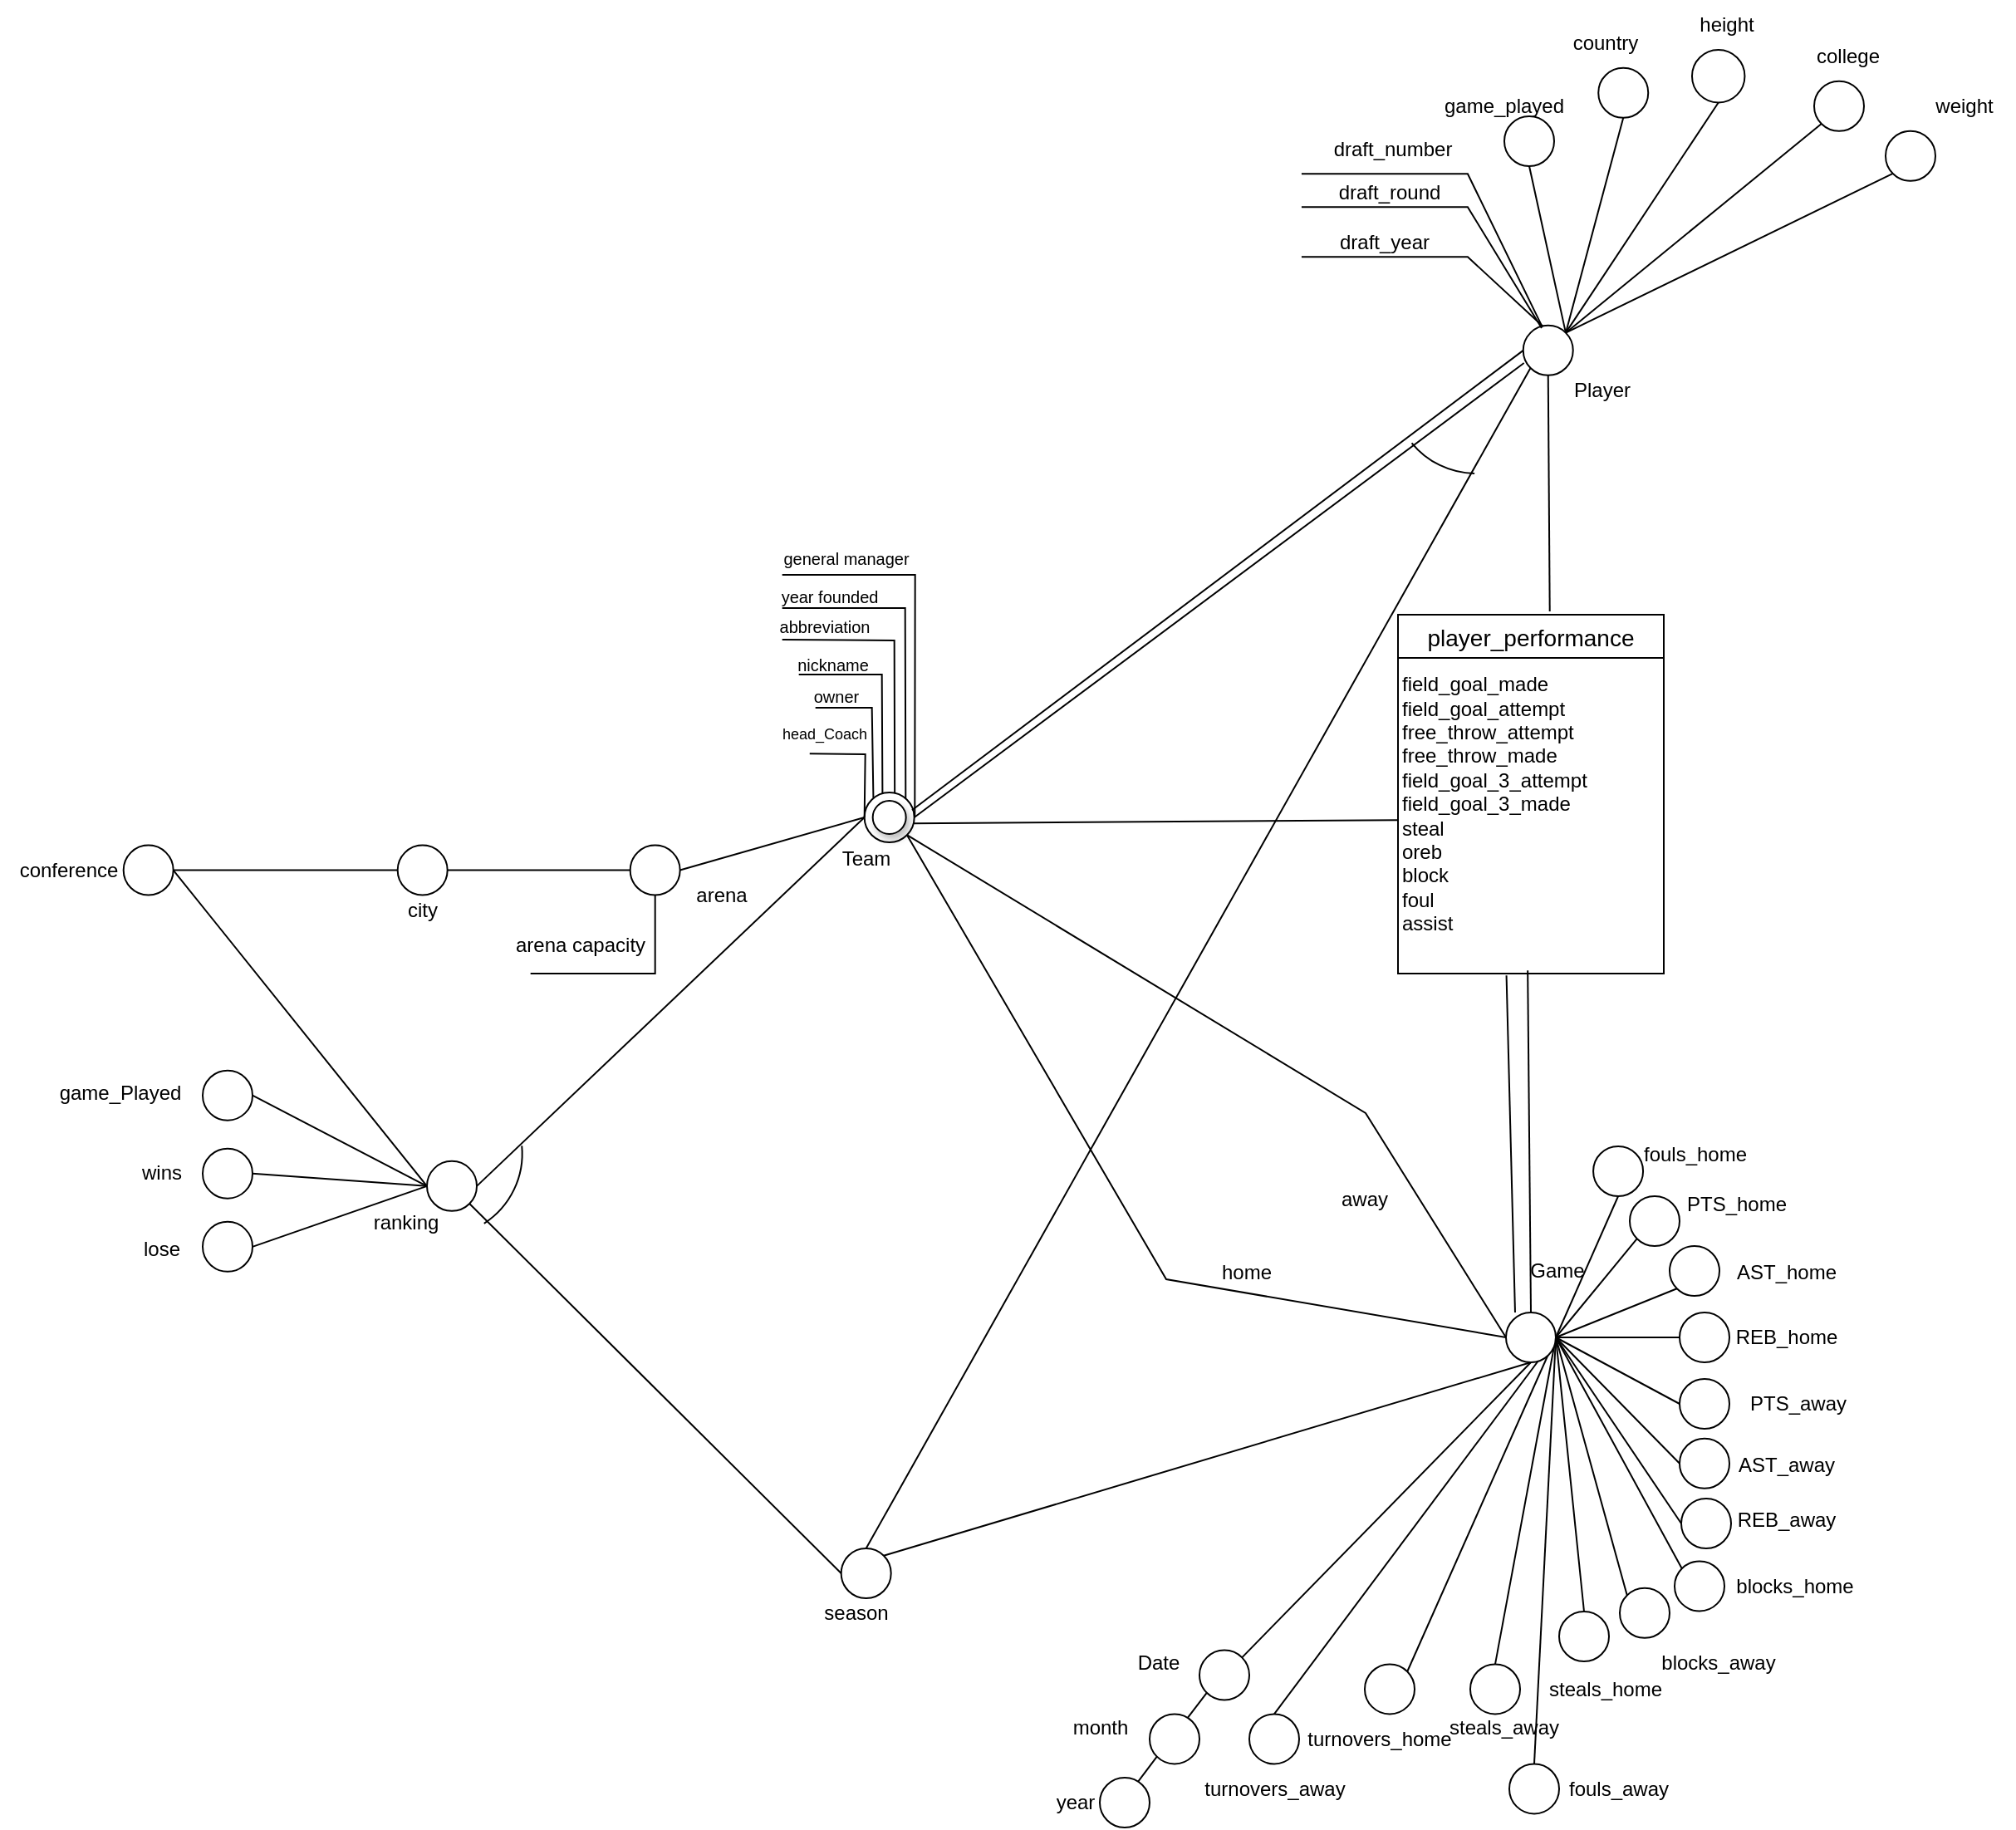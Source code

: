 <mxfile version="27.0.6">
  <diagram name="Page-1" id="6ewaw7CkzJ2Zt85Z40ha">
    <mxGraphModel dx="2404" dy="1859" grid="1" gridSize="10" guides="1" tooltips="1" connect="1" arrows="1" fold="1" page="1" pageScale="1" pageWidth="850" pageHeight="1100" math="0" shadow="0">
      <root>
        <mxCell id="0" />
        <mxCell id="1" parent="0" />
        <mxCell id="3wxxb9gB33Pt_YUC6eJm-3" value="Game" style="text;html=1;align=center;verticalAlign=middle;resizable=0;points=[];autosize=1;strokeColor=none;fillColor=none;" vertex="1" parent="1">
          <mxGeometry x="654.5" y="-10.0" width="60" height="30" as="geometry" />
        </mxCell>
        <mxCell id="3wxxb9gB33Pt_YUC6eJm-4" value="" style="endArrow=none;html=1;rounded=0;exitX=1;exitY=0.5;exitDx=0;exitDy=0;entryX=0;entryY=1;entryDx=0;entryDy=0;" edge="1" parent="1" source="3wxxb9gB33Pt_YUC6eJm-40" target="3wxxb9gB33Pt_YUC6eJm-5">
          <mxGeometry width="50" height="50" relative="1" as="geometry">
            <mxPoint x="686" y="87.5" as="sourcePoint" />
            <mxPoint x="813" y="142.5" as="targetPoint" />
          </mxGeometry>
        </mxCell>
        <mxCell id="3wxxb9gB33Pt_YUC6eJm-5" value="" style="ellipse;whiteSpace=wrap;html=1;aspect=fixed;" vertex="1" parent="1">
          <mxGeometry x="729" y="-40" width="30" height="30" as="geometry" />
        </mxCell>
        <mxCell id="3wxxb9gB33Pt_YUC6eJm-6" value="" style="ellipse;whiteSpace=wrap;html=1;aspect=fixed;" vertex="1" parent="1">
          <mxGeometry x="753" y="-10" width="30" height="30" as="geometry" />
        </mxCell>
        <mxCell id="3wxxb9gB33Pt_YUC6eJm-7" value="" style="endArrow=none;html=1;rounded=0;exitX=1;exitY=0.5;exitDx=0;exitDy=0;entryX=0;entryY=1;entryDx=0;entryDy=0;" edge="1" parent="1" source="3wxxb9gB33Pt_YUC6eJm-40" target="3wxxb9gB33Pt_YUC6eJm-6">
          <mxGeometry width="50" height="50" relative="1" as="geometry">
            <mxPoint x="695" y="55" as="sourcePoint" />
            <mxPoint x="743" y="-4" as="targetPoint" />
          </mxGeometry>
        </mxCell>
        <mxCell id="3wxxb9gB33Pt_YUC6eJm-8" value="" style="ellipse;whiteSpace=wrap;html=1;aspect=fixed;" vertex="1" parent="1">
          <mxGeometry x="759" y="30" width="30" height="30" as="geometry" />
        </mxCell>
        <mxCell id="3wxxb9gB33Pt_YUC6eJm-9" value="" style="endArrow=none;html=1;rounded=0;exitX=1;exitY=0.5;exitDx=0;exitDy=0;entryX=0;entryY=0.5;entryDx=0;entryDy=0;" edge="1" parent="1" source="3wxxb9gB33Pt_YUC6eJm-40" target="3wxxb9gB33Pt_YUC6eJm-8">
          <mxGeometry width="50" height="50" relative="1" as="geometry">
            <mxPoint x="695" y="55" as="sourcePoint" />
            <mxPoint x="767" y="26" as="targetPoint" />
          </mxGeometry>
        </mxCell>
        <mxCell id="3wxxb9gB33Pt_YUC6eJm-10" value="" style="ellipse;whiteSpace=wrap;html=1;aspect=fixed;" vertex="1" parent="1">
          <mxGeometry x="759" y="70" width="30" height="30" as="geometry" />
        </mxCell>
        <mxCell id="3wxxb9gB33Pt_YUC6eJm-11" value="" style="endArrow=none;html=1;rounded=0;exitX=1;exitY=0.5;exitDx=0;exitDy=0;entryX=0;entryY=0.5;entryDx=0;entryDy=0;" edge="1" parent="1" source="3wxxb9gB33Pt_YUC6eJm-40" target="3wxxb9gB33Pt_YUC6eJm-10">
          <mxGeometry width="50" height="50" relative="1" as="geometry">
            <mxPoint x="695" y="55" as="sourcePoint" />
            <mxPoint x="769" y="55" as="targetPoint" />
          </mxGeometry>
        </mxCell>
        <mxCell id="3wxxb9gB33Pt_YUC6eJm-12" value="" style="ellipse;whiteSpace=wrap;html=1;aspect=fixed;" vertex="1" parent="1">
          <mxGeometry x="759" y="105.86" width="30" height="30" as="geometry" />
        </mxCell>
        <mxCell id="3wxxb9gB33Pt_YUC6eJm-13" value="" style="endArrow=none;html=1;rounded=0;exitX=1;exitY=0.5;exitDx=0;exitDy=0;entryX=0;entryY=0.5;entryDx=0;entryDy=0;" edge="1" parent="1" source="3wxxb9gB33Pt_YUC6eJm-40" target="3wxxb9gB33Pt_YUC6eJm-12">
          <mxGeometry width="50" height="50" relative="1" as="geometry">
            <mxPoint x="695" y="55" as="sourcePoint" />
            <mxPoint x="769" y="95" as="targetPoint" />
          </mxGeometry>
        </mxCell>
        <mxCell id="3wxxb9gB33Pt_YUC6eJm-14" value="" style="endArrow=none;html=1;rounded=0;exitX=1;exitY=0.5;exitDx=0;exitDy=0;entryX=0.5;entryY=1;entryDx=0;entryDy=0;" edge="1" parent="1" source="3wxxb9gB33Pt_YUC6eJm-40" target="3wxxb9gB33Pt_YUC6eJm-42">
          <mxGeometry width="50" height="50" relative="1" as="geometry">
            <mxPoint x="682.5" y="39" as="sourcePoint" />
            <mxPoint x="703" y="-40" as="targetPoint" />
          </mxGeometry>
        </mxCell>
        <mxCell id="3wxxb9gB33Pt_YUC6eJm-15" value="" style="ellipse;whiteSpace=wrap;html=1;aspect=fixed;" vertex="1" parent="1">
          <mxGeometry x="760" y="142" width="30" height="30" as="geometry" />
        </mxCell>
        <mxCell id="3wxxb9gB33Pt_YUC6eJm-16" value="" style="endArrow=none;html=1;rounded=0;exitX=1;exitY=0.5;exitDx=0;exitDy=0;entryX=0;entryY=0.5;entryDx=0;entryDy=0;" edge="1" parent="1" source="3wxxb9gB33Pt_YUC6eJm-40" target="3wxxb9gB33Pt_YUC6eJm-15">
          <mxGeometry width="50" height="50" relative="1" as="geometry">
            <mxPoint x="695" y="55" as="sourcePoint" />
            <mxPoint x="769" y="131" as="targetPoint" />
          </mxGeometry>
        </mxCell>
        <mxCell id="3wxxb9gB33Pt_YUC6eJm-17" value="" style="ellipse;whiteSpace=wrap;html=1;aspect=fixed;" vertex="1" parent="1">
          <mxGeometry x="756" y="179.72" width="30" height="30" as="geometry" />
        </mxCell>
        <mxCell id="3wxxb9gB33Pt_YUC6eJm-18" value="" style="endArrow=none;html=1;rounded=0;exitX=1;exitY=0.5;exitDx=0;exitDy=0;entryX=0;entryY=0;entryDx=0;entryDy=0;" edge="1" parent="1" source="3wxxb9gB33Pt_YUC6eJm-40" target="3wxxb9gB33Pt_YUC6eJm-17">
          <mxGeometry width="50" height="50" relative="1" as="geometry">
            <mxPoint x="695" y="55" as="sourcePoint" />
            <mxPoint x="769" y="165" as="targetPoint" />
          </mxGeometry>
        </mxCell>
        <mxCell id="3wxxb9gB33Pt_YUC6eJm-19" value="" style="ellipse;whiteSpace=wrap;html=1;aspect=fixed;" vertex="1" parent="1">
          <mxGeometry x="723" y="195.86" width="30" height="30" as="geometry" />
        </mxCell>
        <mxCell id="3wxxb9gB33Pt_YUC6eJm-20" value="" style="endArrow=none;html=1;rounded=0;exitX=1;exitY=0.5;exitDx=0;exitDy=0;entryX=0;entryY=0;entryDx=0;entryDy=0;" edge="1" parent="1" source="3wxxb9gB33Pt_YUC6eJm-40" target="3wxxb9gB33Pt_YUC6eJm-19">
          <mxGeometry width="50" height="50" relative="1" as="geometry">
            <mxPoint x="695" y="55" as="sourcePoint" />
            <mxPoint x="769" y="207" as="targetPoint" />
          </mxGeometry>
        </mxCell>
        <mxCell id="3wxxb9gB33Pt_YUC6eJm-21" value="" style="ellipse;whiteSpace=wrap;html=1;aspect=fixed;" vertex="1" parent="1">
          <mxGeometry x="686.5" y="210" width="30" height="30" as="geometry" />
        </mxCell>
        <mxCell id="3wxxb9gB33Pt_YUC6eJm-22" value="" style="endArrow=none;html=1;rounded=0;exitX=1;exitY=0.5;exitDx=0;exitDy=0;entryX=0.5;entryY=0;entryDx=0;entryDy=0;" edge="1" parent="1" source="3wxxb9gB33Pt_YUC6eJm-40" target="3wxxb9gB33Pt_YUC6eJm-21">
          <mxGeometry width="50" height="50" relative="1" as="geometry">
            <mxPoint x="694" y="55" as="sourcePoint" />
            <mxPoint x="737" y="210" as="targetPoint" />
          </mxGeometry>
        </mxCell>
        <mxCell id="3wxxb9gB33Pt_YUC6eJm-23" value="" style="endArrow=none;html=1;rounded=0;exitX=1;exitY=0.5;exitDx=0;exitDy=0;entryX=0.5;entryY=0;entryDx=0;entryDy=0;" edge="1" parent="1" source="3wxxb9gB33Pt_YUC6eJm-40" target="3wxxb9gB33Pt_YUC6eJm-24">
          <mxGeometry width="50" height="50" relative="1" as="geometry">
            <mxPoint x="639.5" y="128.36" as="sourcePoint" />
            <mxPoint x="663" y="210" as="targetPoint" />
          </mxGeometry>
        </mxCell>
        <mxCell id="3wxxb9gB33Pt_YUC6eJm-24" value="" style="ellipse;whiteSpace=wrap;html=1;aspect=fixed;" vertex="1" parent="1">
          <mxGeometry x="633" y="241.72" width="30" height="30" as="geometry" />
        </mxCell>
        <mxCell id="3wxxb9gB33Pt_YUC6eJm-25" value="" style="ellipse;whiteSpace=wrap;html=1;aspect=fixed;" vertex="1" parent="1">
          <mxGeometry x="569.5" y="241.72" width="30" height="30" as="geometry" />
        </mxCell>
        <mxCell id="3wxxb9gB33Pt_YUC6eJm-26" value="" style="endArrow=none;html=1;rounded=0;exitX=1;exitY=0.5;exitDx=0;exitDy=0;entryX=1;entryY=0;entryDx=0;entryDy=0;" edge="1" parent="1" source="3wxxb9gB33Pt_YUC6eJm-40" target="3wxxb9gB33Pt_YUC6eJm-25">
          <mxGeometry width="50" height="50" relative="1" as="geometry">
            <mxPoint x="695" y="55" as="sourcePoint" />
            <mxPoint x="672" y="222" as="targetPoint" />
          </mxGeometry>
        </mxCell>
        <mxCell id="3wxxb9gB33Pt_YUC6eJm-28" value="PTS_home" style="text;html=1;align=center;verticalAlign=middle;resizable=0;points=[];autosize=1;strokeColor=none;fillColor=none;" vertex="1" parent="1">
          <mxGeometry x="753" y="-50" width="80" height="30" as="geometry" />
        </mxCell>
        <mxCell id="3wxxb9gB33Pt_YUC6eJm-29" value="AST_home" style="text;html=1;align=center;verticalAlign=middle;resizable=0;points=[];autosize=1;strokeColor=none;fillColor=none;" vertex="1" parent="1">
          <mxGeometry x="783" y="-9.06" width="80" height="30" as="geometry" />
        </mxCell>
        <mxCell id="3wxxb9gB33Pt_YUC6eJm-30" value="REB_home" style="text;html=1;align=center;verticalAlign=middle;resizable=0;points=[];autosize=1;strokeColor=none;fillColor=none;" vertex="1" parent="1">
          <mxGeometry x="783" y="30" width="80" height="30" as="geometry" />
        </mxCell>
        <mxCell id="3wxxb9gB33Pt_YUC6eJm-31" value="PTS_away" style="text;html=1;align=center;verticalAlign=middle;resizable=0;points=[];autosize=1;strokeColor=none;fillColor=none;" vertex="1" parent="1">
          <mxGeometry x="790" y="70" width="80" height="30" as="geometry" />
        </mxCell>
        <mxCell id="3wxxb9gB33Pt_YUC6eJm-32" value="AST_away" style="text;html=1;align=center;verticalAlign=middle;resizable=0;points=[];autosize=1;strokeColor=none;fillColor=none;" vertex="1" parent="1">
          <mxGeometry x="783" y="106.71" width="80" height="30" as="geometry" />
        </mxCell>
        <mxCell id="3wxxb9gB33Pt_YUC6eJm-33" value="REB_away" style="text;html=1;align=center;verticalAlign=middle;resizable=0;points=[];autosize=1;strokeColor=none;fillColor=none;" vertex="1" parent="1">
          <mxGeometry x="783" y="140" width="80" height="30" as="geometry" />
        </mxCell>
        <mxCell id="3wxxb9gB33Pt_YUC6eJm-34" value="blocks_home" style="text;html=1;align=center;verticalAlign=middle;resizable=0;points=[];autosize=1;strokeColor=none;fillColor=none;" vertex="1" parent="1">
          <mxGeometry x="783" y="179.72" width="90" height="30" as="geometry" />
        </mxCell>
        <mxCell id="3wxxb9gB33Pt_YUC6eJm-35" value="blocks_away" style="text;html=1;align=center;verticalAlign=middle;resizable=0;points=[];autosize=1;strokeColor=none;fillColor=none;" vertex="1" parent="1">
          <mxGeometry x="736.5" y="225.86" width="90" height="30" as="geometry" />
        </mxCell>
        <mxCell id="3wxxb9gB33Pt_YUC6eJm-36" value="steals_home" style="text;html=1;align=center;verticalAlign=middle;resizable=0;points=[];autosize=1;strokeColor=none;fillColor=none;" vertex="1" parent="1">
          <mxGeometry x="669" y="241.72" width="90" height="30" as="geometry" />
        </mxCell>
        <mxCell id="3wxxb9gB33Pt_YUC6eJm-37" value="steals_away" style="text;html=1;align=center;verticalAlign=middle;resizable=0;points=[];autosize=1;strokeColor=none;fillColor=none;" vertex="1" parent="1">
          <mxGeometry x="608" y="264.71" width="90" height="30" as="geometry" />
        </mxCell>
        <mxCell id="3wxxb9gB33Pt_YUC6eJm-38" value="turnovers_home" style="text;html=1;align=center;verticalAlign=middle;resizable=0;points=[];autosize=1;strokeColor=none;fillColor=none;" vertex="1" parent="1">
          <mxGeometry x="523" y="271.72" width="110" height="30" as="geometry" />
        </mxCell>
        <mxCell id="3wxxb9gB33Pt_YUC6eJm-39" value="" style="endArrow=none;html=1;rounded=0;entryX=1;entryY=0.5;entryDx=0;entryDy=0;exitX=0.5;exitY=0;exitDx=0;exitDy=0;" edge="1" parent="1" source="3wxxb9gB33Pt_YUC6eJm-41" target="3wxxb9gB33Pt_YUC6eJm-40">
          <mxGeometry width="50" height="50" relative="1" as="geometry">
            <mxPoint x="533" y="240" as="sourcePoint" />
            <mxPoint x="553" y="-10" as="targetPoint" />
          </mxGeometry>
        </mxCell>
        <mxCell id="3wxxb9gB33Pt_YUC6eJm-40" value="" style="ellipse;whiteSpace=wrap;html=1;aspect=fixed;" vertex="1" parent="1">
          <mxGeometry x="654.5" y="30" width="30" height="30" as="geometry" />
        </mxCell>
        <mxCell id="3wxxb9gB33Pt_YUC6eJm-41" value="" style="ellipse;whiteSpace=wrap;html=1;aspect=fixed;" vertex="1" parent="1">
          <mxGeometry x="500" y="271.72" width="30" height="30" as="geometry" />
        </mxCell>
        <mxCell id="3wxxb9gB33Pt_YUC6eJm-42" value="" style="ellipse;whiteSpace=wrap;html=1;aspect=fixed;" vertex="1" parent="1">
          <mxGeometry x="707.04" y="-70" width="30" height="30" as="geometry" />
        </mxCell>
        <mxCell id="3wxxb9gB33Pt_YUC6eJm-43" value="fouls_home" style="text;html=1;align=center;verticalAlign=middle;resizable=0;points=[];autosize=1;strokeColor=none;fillColor=none;" vertex="1" parent="1">
          <mxGeometry x="723" y="-80" width="90" height="30" as="geometry" />
        </mxCell>
        <mxCell id="3wxxb9gB33Pt_YUC6eJm-44" value="" style="ellipse;whiteSpace=wrap;html=1;aspect=fixed;" vertex="1" parent="1">
          <mxGeometry x="656.5" y="301.72" width="30" height="30" as="geometry" />
        </mxCell>
        <mxCell id="3wxxb9gB33Pt_YUC6eJm-45" value="" style="endArrow=none;html=1;rounded=0;entryX=1;entryY=0.5;entryDx=0;entryDy=0;exitX=0.5;exitY=0;exitDx=0;exitDy=0;" edge="1" parent="1" source="3wxxb9gB33Pt_YUC6eJm-44" target="3wxxb9gB33Pt_YUC6eJm-40">
          <mxGeometry width="50" height="50" relative="1" as="geometry">
            <mxPoint x="553" y="140" as="sourcePoint" />
            <mxPoint x="603" y="90" as="targetPoint" />
          </mxGeometry>
        </mxCell>
        <mxCell id="3wxxb9gB33Pt_YUC6eJm-46" value="fouls_away" style="text;html=1;align=center;verticalAlign=middle;resizable=0;points=[];autosize=1;strokeColor=none;fillColor=none;" vertex="1" parent="1">
          <mxGeometry x="682.04" y="301.72" width="80" height="30" as="geometry" />
        </mxCell>
        <mxCell id="3wxxb9gB33Pt_YUC6eJm-58" value="player_performance" style="swimlane;fontStyle=0;childLayout=stackLayout;horizontal=1;startSize=26;horizontalStack=0;resizeParent=1;resizeParentMax=0;resizeLast=0;collapsible=1;marginBottom=0;align=center;fontSize=14;" vertex="1" parent="1">
          <mxGeometry x="589.5" y="-390" width="160" height="216" as="geometry">
            <mxRectangle x="1130" y="142" width="130" height="30" as="alternateBounds" />
          </mxGeometry>
        </mxCell>
        <mxCell id="3wxxb9gB33Pt_YUC6eJm-59" value="field_goal_made&lt;div&gt;field_goal_attempt&lt;br&gt;free_throw_attempt&lt;br&gt;free_throw_made&lt;br&gt;field_goal_3_attempt&lt;br&gt;field_goal_3_made&lt;br&gt;steal&lt;br&gt;oreb&lt;br&gt;block&lt;br&gt;foul&lt;br&gt;assist&lt;br&gt;&lt;br&gt;&lt;/div&gt;" style="text;html=1;align=left;verticalAlign=middle;resizable=0;points=[];autosize=1;strokeColor=none;fillColor=none;rotation=0;" vertex="1" parent="3wxxb9gB33Pt_YUC6eJm-58">
          <mxGeometry y="26" width="160" height="190" as="geometry">
            <mxPoint as="offset" />
          </mxGeometry>
        </mxCell>
        <mxCell id="3wxxb9gB33Pt_YUC6eJm-60" value="" style="endArrow=none;html=1;rounded=0;entryX=0.488;entryY=0.99;entryDx=0;entryDy=0;entryPerimeter=0;exitX=0.5;exitY=0;exitDx=0;exitDy=0;" edge="1" parent="1" source="3wxxb9gB33Pt_YUC6eJm-40" target="3wxxb9gB33Pt_YUC6eJm-59">
          <mxGeometry width="50" height="50" relative="1" as="geometry">
            <mxPoint x="400" y="150" as="sourcePoint" />
            <mxPoint x="450" y="100" as="targetPoint" />
          </mxGeometry>
        </mxCell>
        <mxCell id="3wxxb9gB33Pt_YUC6eJm-78" value="" style="ellipse;whiteSpace=wrap;html=1;aspect=fixed;" vertex="1" parent="1">
          <mxGeometry x="653.5" y="-690" width="30" height="30" as="geometry" />
        </mxCell>
        <mxCell id="3wxxb9gB33Pt_YUC6eJm-79" value="game_played" style="text;html=1;align=center;verticalAlign=middle;resizable=0;points=[];autosize=1;strokeColor=none;fillColor=none;" vertex="1" parent="1">
          <mxGeometry x="603" y="-711.14" width="100" height="30" as="geometry" />
        </mxCell>
        <mxCell id="3wxxb9gB33Pt_YUC6eJm-80" value="" style="ellipse;whiteSpace=wrap;html=1;aspect=fixed;" vertex="1" parent="1">
          <mxGeometry x="710.12" y="-719.14" width="30" height="30" as="geometry" />
        </mxCell>
        <mxCell id="3wxxb9gB33Pt_YUC6eJm-81" value="country" style="text;html=1;align=center;verticalAlign=middle;resizable=0;points=[];autosize=1;strokeColor=none;fillColor=none;" vertex="1" parent="1">
          <mxGeometry x="683.5" y="-749.14" width="60" height="30" as="geometry" />
        </mxCell>
        <mxCell id="3wxxb9gB33Pt_YUC6eJm-82" value="" style="ellipse;whiteSpace=wrap;html=1;aspect=fixed;" vertex="1" parent="1">
          <mxGeometry x="766.5" y="-730" width="31.72" height="31.72" as="geometry" />
        </mxCell>
        <mxCell id="3wxxb9gB33Pt_YUC6eJm-83" value="height" style="text;html=1;align=center;verticalAlign=middle;resizable=0;points=[];autosize=1;strokeColor=none;fillColor=none;" vertex="1" parent="1">
          <mxGeometry x="757.48" y="-760.0" width="60" height="30" as="geometry" />
        </mxCell>
        <mxCell id="3wxxb9gB33Pt_YUC6eJm-84" value="" style="ellipse;whiteSpace=wrap;html=1;aspect=fixed;" vertex="1" parent="1">
          <mxGeometry x="883" y="-681.14" width="30" height="30" as="geometry" />
        </mxCell>
        <mxCell id="3wxxb9gB33Pt_YUC6eJm-85" value="weight" style="text;html=1;align=center;verticalAlign=middle;resizable=0;points=[];autosize=1;strokeColor=none;fillColor=none;" vertex="1" parent="1">
          <mxGeometry x="900" y="-711.14" width="60" height="30" as="geometry" />
        </mxCell>
        <mxCell id="3wxxb9gB33Pt_YUC6eJm-89" value="" style="ellipse;whiteSpace=wrap;html=1;aspect=fixed;" vertex="1" parent="1">
          <mxGeometry x="840" y="-711.14" width="30" height="30" as="geometry" />
        </mxCell>
        <mxCell id="3wxxb9gB33Pt_YUC6eJm-90" value="college" style="text;html=1;align=center;verticalAlign=middle;resizable=0;points=[];autosize=1;strokeColor=none;fillColor=none;" vertex="1" parent="1">
          <mxGeometry x="829.5" y="-741.14" width="60" height="30" as="geometry" />
        </mxCell>
        <mxCell id="3wxxb9gB33Pt_YUC6eJm-91" value="" style="ellipse;whiteSpace=wrap;html=1;aspect=fixed;" vertex="1" parent="1">
          <mxGeometry x="470" y="233.28" width="30" height="30" as="geometry" />
        </mxCell>
        <mxCell id="3wxxb9gB33Pt_YUC6eJm-92" value="Date" style="text;html=1;align=center;verticalAlign=middle;resizable=0;points=[];autosize=1;strokeColor=none;fillColor=none;" vertex="1" parent="1">
          <mxGeometry x="420" y="225.86" width="50" height="30" as="geometry" />
        </mxCell>
        <mxCell id="3wxxb9gB33Pt_YUC6eJm-93" value="" style="ellipse;whiteSpace=wrap;html=1;aspect=fixed;" vertex="1" parent="1">
          <mxGeometry x="440" y="271.72" width="30" height="30" as="geometry" />
        </mxCell>
        <mxCell id="3wxxb9gB33Pt_YUC6eJm-94" value="" style="ellipse;whiteSpace=wrap;html=1;aspect=fixed;" vertex="1" parent="1">
          <mxGeometry x="410" y="310" width="30" height="30" as="geometry" />
        </mxCell>
        <mxCell id="3wxxb9gB33Pt_YUC6eJm-95" value="" style="endArrow=none;html=1;rounded=0;entryX=0.761;entryY=0.078;entryDx=0;entryDy=0;exitX=0;exitY=1;exitDx=0;exitDy=0;entryPerimeter=0;" edge="1" parent="1" source="3wxxb9gB33Pt_YUC6eJm-91" target="3wxxb9gB33Pt_YUC6eJm-93">
          <mxGeometry width="50" height="50" relative="1" as="geometry">
            <mxPoint x="-77.5" y="319.36" as="sourcePoint" />
            <mxPoint x="-27.5" y="269.36" as="targetPoint" />
          </mxGeometry>
        </mxCell>
        <mxCell id="3wxxb9gB33Pt_YUC6eJm-96" value="month" style="text;html=1;align=center;verticalAlign=middle;resizable=0;points=[];autosize=1;strokeColor=none;fillColor=none;" vertex="1" parent="1">
          <mxGeometry x="380" y="264.71" width="60" height="30" as="geometry" />
        </mxCell>
        <mxCell id="3wxxb9gB33Pt_YUC6eJm-97" value="year" style="text;html=1;align=center;verticalAlign=middle;resizable=0;points=[];autosize=1;strokeColor=none;fillColor=none;" vertex="1" parent="1">
          <mxGeometry x="370" y="310.0" width="50" height="30" as="geometry" />
        </mxCell>
        <mxCell id="3wxxb9gB33Pt_YUC6eJm-117" value="" style="ellipse;whiteSpace=wrap;html=1;aspect=fixed;" vertex="1" parent="1">
          <mxGeometry x="664.87" y="-564.07" width="30" height="30" as="geometry" />
        </mxCell>
        <mxCell id="3wxxb9gB33Pt_YUC6eJm-120" value="Player" style="text;html=1;align=center;verticalAlign=middle;resizable=0;points=[];autosize=1;strokeColor=none;fillColor=none;" vertex="1" parent="1">
          <mxGeometry x="682.04" y="-540.0" width="60" height="30" as="geometry" />
        </mxCell>
        <mxCell id="3wxxb9gB33Pt_YUC6eJm-129" value="" style="endArrow=none;html=1;rounded=0;entryX=0.764;entryY=0.085;entryDx=0;entryDy=0;exitX=0;exitY=1;exitDx=0;exitDy=0;entryPerimeter=0;" edge="1" parent="1" source="3wxxb9gB33Pt_YUC6eJm-93" target="3wxxb9gB33Pt_YUC6eJm-94">
          <mxGeometry width="50" height="50" relative="1" as="geometry">
            <mxPoint x="-7.5" y="298.28" as="sourcePoint" />
            <mxPoint x="42.5" y="248.28" as="targetPoint" />
          </mxGeometry>
        </mxCell>
        <mxCell id="3wxxb9gB33Pt_YUC6eJm-133" value="" style="endArrow=none;html=1;rounded=0;exitX=0.37;exitY=0.001;exitDx=0;exitDy=0;exitPerimeter=0;" edge="1" parent="1" source="3wxxb9gB33Pt_YUC6eJm-117">
          <mxGeometry width="50" height="50" relative="1" as="geometry">
            <mxPoint x="694.87" y="-601.29" as="sourcePoint" />
            <mxPoint x="531.46" y="-655.36" as="targetPoint" />
            <Array as="points">
              <mxPoint x="631.46" y="-655.36" />
            </Array>
          </mxGeometry>
        </mxCell>
        <mxCell id="3wxxb9gB33Pt_YUC6eJm-134" value="draft_year" style="text;html=1;align=center;verticalAlign=middle;resizable=0;points=[];autosize=1;strokeColor=none;fillColor=none;" vertex="1" parent="1">
          <mxGeometry x="541.46" y="-628.65" width="80" height="30" as="geometry" />
        </mxCell>
        <mxCell id="3wxxb9gB33Pt_YUC6eJm-135" value="" style="endArrow=none;html=1;rounded=0;exitX=0.37;exitY=0.054;exitDx=0;exitDy=0;exitPerimeter=0;" edge="1" parent="1" source="3wxxb9gB33Pt_YUC6eJm-117">
          <mxGeometry width="50" height="50" relative="1" as="geometry">
            <mxPoint x="694.74" y="-605.36" as="sourcePoint" />
            <mxPoint x="531.46" y="-635.36" as="targetPoint" />
            <Array as="points">
              <mxPoint x="631.46" y="-635.36" />
            </Array>
          </mxGeometry>
        </mxCell>
        <mxCell id="3wxxb9gB33Pt_YUC6eJm-136" value="draft_round" style="text;html=1;align=center;verticalAlign=middle;resizable=0;points=[];autosize=1;strokeColor=none;fillColor=none;" vertex="1" parent="1">
          <mxGeometry x="544.46" y="-658.65" width="80" height="30" as="geometry" />
        </mxCell>
        <mxCell id="3wxxb9gB33Pt_YUC6eJm-137" value="" style="endArrow=none;html=1;rounded=0;exitX=0.402;exitY=0.022;exitDx=0;exitDy=0;exitPerimeter=0;" edge="1" parent="1" source="3wxxb9gB33Pt_YUC6eJm-117">
          <mxGeometry width="50" height="50" relative="1" as="geometry">
            <mxPoint x="679.74" y="-590.36" as="sourcePoint" />
            <mxPoint x="531.46" y="-605.36" as="targetPoint" />
            <Array as="points">
              <mxPoint x="631.46" y="-605.36" />
            </Array>
          </mxGeometry>
        </mxCell>
        <mxCell id="3wxxb9gB33Pt_YUC6eJm-138" value="draft_number" style="text;html=1;align=center;verticalAlign=middle;resizable=0;points=[];autosize=1;strokeColor=none;fillColor=none;" vertex="1" parent="1">
          <mxGeometry x="541.46" y="-685.36" width="90" height="30" as="geometry" />
        </mxCell>
        <mxCell id="3wxxb9gB33Pt_YUC6eJm-141" value="" style="endArrow=none;html=1;rounded=0;entryX=1;entryY=0;entryDx=0;entryDy=0;exitX=0.5;exitY=1;exitDx=0;exitDy=0;" edge="1" parent="1" source="3wxxb9gB33Pt_YUC6eJm-40" target="3wxxb9gB33Pt_YUC6eJm-91">
          <mxGeometry width="50" height="50" relative="1" as="geometry">
            <mxPoint x="550" y="-30" as="sourcePoint" />
            <mxPoint x="1610" y="-326.43" as="targetPoint" />
          </mxGeometry>
        </mxCell>
        <mxCell id="3wxxb9gB33Pt_YUC6eJm-152" value="" style="ellipse;whiteSpace=wrap;html=1;aspect=fixed;" vertex="1" parent="1">
          <mxGeometry x="254.34" y="172.0" width="30" height="30" as="geometry" />
        </mxCell>
        <mxCell id="3wxxb9gB33Pt_YUC6eJm-153" value="season" style="text;html=1;align=center;verticalAlign=middle;resizable=0;points=[];autosize=1;strokeColor=none;fillColor=none;" vertex="1" parent="1">
          <mxGeometry x="233.34" y="195.86" width="60" height="30" as="geometry" />
        </mxCell>
        <mxCell id="3wxxb9gB33Pt_YUC6eJm-154" value="&lt;font style=&quot;font-size: 10px;&quot;&gt;general manager&lt;/font&gt;" style="text;html=1;align=center;verticalAlign=middle;resizable=0;points=[];autosize=1;strokeColor=none;fillColor=none;" vertex="1" parent="1">
          <mxGeometry x="207.34" y="-438.79" width="100" height="30" as="geometry" />
        </mxCell>
        <mxCell id="3wxxb9gB33Pt_YUC6eJm-155" value="&lt;font style=&quot;font-size: 10px;&quot;&gt;abbreviation&lt;/font&gt;" style="text;html=1;align=center;verticalAlign=middle;resizable=0;points=[];autosize=1;strokeColor=none;fillColor=none;" vertex="1" parent="1">
          <mxGeometry x="204.34" y="-398" width="80" height="30" as="geometry" />
        </mxCell>
        <mxCell id="3wxxb9gB33Pt_YUC6eJm-157" value="" style="endArrow=none;html=1;rounded=0;entryX=1;entryY=0;entryDx=0;entryDy=0;" edge="1" parent="1">
          <mxGeometry relative="1" as="geometry">
            <mxPoint x="218.84" y="-414" as="sourcePoint" />
            <mxPoint x="298.647" y="-268.397" as="targetPoint" />
            <Array as="points">
              <mxPoint x="298.84" y="-414" />
            </Array>
          </mxGeometry>
        </mxCell>
        <mxCell id="3wxxb9gB33Pt_YUC6eJm-158" value="&lt;font style=&quot;font-size: 10px;&quot;&gt;owner&lt;/font&gt;" style="text;html=1;align=center;verticalAlign=middle;resizable=0;points=[];autosize=1;strokeColor=none;fillColor=none;" vertex="1" parent="1">
          <mxGeometry x="226.34" y="-356.0" width="50" height="30" as="geometry" />
        </mxCell>
        <mxCell id="3wxxb9gB33Pt_YUC6eJm-159" value="" style="endArrow=none;html=1;rounded=0;entryX=0;entryY=0.5;entryDx=0;entryDy=0;exitX=1;exitY=0.5;exitDx=0;exitDy=0;" edge="1" parent="1" source="3wxxb9gB33Pt_YUC6eJm-160" target="3wxxb9gB33Pt_YUC6eJm-176">
          <mxGeometry width="50" height="50" relative="1" as="geometry">
            <mxPoint x="-487.5" y="87.64" as="sourcePoint" />
            <mxPoint x="-587.5" y="159.64" as="targetPoint" />
          </mxGeometry>
        </mxCell>
        <mxCell id="3wxxb9gB33Pt_YUC6eJm-160" value="" style="ellipse;whiteSpace=wrap;html=1;aspect=fixed;" vertex="1" parent="1">
          <mxGeometry x="-130.0" y="-68.65" width="30" height="30" as="geometry" />
        </mxCell>
        <mxCell id="3wxxb9gB33Pt_YUC6eJm-161" value="wins" style="text;html=1;align=center;verticalAlign=middle;resizable=0;points=[];autosize=1;strokeColor=none;fillColor=none;" vertex="1" parent="1">
          <mxGeometry x="-180.0" y="-68.65" width="50" height="30" as="geometry" />
        </mxCell>
        <mxCell id="3wxxb9gB33Pt_YUC6eJm-162" value="" style="endArrow=none;html=1;rounded=0;exitX=1;exitY=0.5;exitDx=0;exitDy=0;entryX=0;entryY=0.5;entryDx=0;entryDy=0;" edge="1" parent="1" source="3wxxb9gB33Pt_YUC6eJm-163" target="3wxxb9gB33Pt_YUC6eJm-176">
          <mxGeometry width="50" height="50" relative="1" as="geometry">
            <mxPoint x="-507.5" y="139.64" as="sourcePoint" />
            <mxPoint x="-20.0" y="-98.65" as="targetPoint" />
          </mxGeometry>
        </mxCell>
        <mxCell id="3wxxb9gB33Pt_YUC6eJm-163" value="" style="ellipse;whiteSpace=wrap;html=1;aspect=fixed;" vertex="1" parent="1">
          <mxGeometry x="-130.0" y="-24.57" width="30" height="30" as="geometry" />
        </mxCell>
        <mxCell id="3wxxb9gB33Pt_YUC6eJm-164" value="lose" style="text;html=1;align=center;verticalAlign=middle;resizable=0;points=[];autosize=1;strokeColor=none;fillColor=none;" vertex="1" parent="1">
          <mxGeometry x="-180.0" y="-23.15" width="50" height="30" as="geometry" />
        </mxCell>
        <mxCell id="3wxxb9gB33Pt_YUC6eJm-165" value="" style="endArrow=none;html=1;rounded=0;entryX=0;entryY=0.5;entryDx=0;entryDy=0;exitX=1;exitY=0.5;exitDx=0;exitDy=0;" edge="1" parent="1" source="3wxxb9gB33Pt_YUC6eJm-166" target="3wxxb9gB33Pt_YUC6eJm-176">
          <mxGeometry width="50" height="50" relative="1" as="geometry">
            <mxPoint x="-497.5" y="39.64" as="sourcePoint" />
            <mxPoint x="-337.5" y="99.64" as="targetPoint" />
          </mxGeometry>
        </mxCell>
        <mxCell id="3wxxb9gB33Pt_YUC6eJm-166" value="" style="ellipse;whiteSpace=wrap;html=1;aspect=fixed;" vertex="1" parent="1">
          <mxGeometry x="-130.0" y="-115.65" width="30" height="30" as="geometry" />
        </mxCell>
        <mxCell id="3wxxb9gB33Pt_YUC6eJm-168" value="" style="ellipse;whiteSpace=wrap;html=1;aspect=fixed;" vertex="1" parent="1">
          <mxGeometry x="268.34" y="-283" width="30" height="30" as="geometry" />
        </mxCell>
        <mxCell id="3wxxb9gB33Pt_YUC6eJm-170" value="" style="ellipse;whiteSpace=wrap;html=1;aspect=fixed;shadow=1;" vertex="1" parent="1">
          <mxGeometry x="273.34" y="-278" width="20" height="20" as="geometry" />
        </mxCell>
        <mxCell id="3wxxb9gB33Pt_YUC6eJm-172" value="Team" style="text;html=1;align=center;verticalAlign=middle;resizable=0;points=[];autosize=1;strokeColor=none;fillColor=none;" vertex="1" parent="1">
          <mxGeometry x="244.34" y="-258" width="50" height="30" as="geometry" />
        </mxCell>
        <mxCell id="3wxxb9gB33Pt_YUC6eJm-173" value="" style="endArrow=none;html=1;rounded=0;entryX=0;entryY=0.5;entryDx=0;entryDy=0;exitX=1;exitY=0.5;exitDx=0;exitDy=0;" edge="1" parent="1" source="3wxxb9gB33Pt_YUC6eJm-176" target="3wxxb9gB33Pt_YUC6eJm-168">
          <mxGeometry width="50" height="50" relative="1" as="geometry">
            <mxPoint x="97.34" y="-284" as="sourcePoint" />
            <mxPoint x="77.34" y="-264" as="targetPoint" />
          </mxGeometry>
        </mxCell>
        <mxCell id="3wxxb9gB33Pt_YUC6eJm-174" value="" style="ellipse;whiteSpace=wrap;html=1;aspect=fixed;" vertex="1" parent="1">
          <mxGeometry x="-12.66" y="-251.21" width="30" height="30" as="geometry" />
        </mxCell>
        <mxCell id="3wxxb9gB33Pt_YUC6eJm-175" value="" style="ellipse;whiteSpace=wrap;html=1;aspect=fixed;" vertex="1" parent="1">
          <mxGeometry x="127.34" y="-251.21" width="30" height="30" as="geometry" />
        </mxCell>
        <mxCell id="3wxxb9gB33Pt_YUC6eJm-176" value="" style="ellipse;whiteSpace=wrap;html=1;aspect=fixed;" vertex="1" parent="1">
          <mxGeometry x="5.0" y="-61.07" width="30" height="30" as="geometry" />
        </mxCell>
        <mxCell id="3wxxb9gB33Pt_YUC6eJm-177" value="" style="endArrow=none;html=1;rounded=0;entryX=0;entryY=0.5;entryDx=0;entryDy=0;exitX=1;exitY=0.5;exitDx=0;exitDy=0;" edge="1" parent="1" source="3wxxb9gB33Pt_YUC6eJm-175" target="3wxxb9gB33Pt_YUC6eJm-168">
          <mxGeometry width="50" height="50" relative="1" as="geometry">
            <mxPoint x="177.34" y="-204" as="sourcePoint" />
            <mxPoint x="77.34" y="-264" as="targetPoint" />
          </mxGeometry>
        </mxCell>
        <mxCell id="3wxxb9gB33Pt_YUC6eJm-178" value="arena" style="text;html=1;align=center;verticalAlign=middle;resizable=0;points=[];autosize=1;strokeColor=none;fillColor=none;" vertex="1" parent="1">
          <mxGeometry x="157.34" y="-235.71" width="50" height="30" as="geometry" />
        </mxCell>
        <mxCell id="3wxxb9gB33Pt_YUC6eJm-179" value="" style="endArrow=none;html=1;rounded=0;entryX=0.5;entryY=1;entryDx=0;entryDy=0;" edge="1" parent="1" target="3wxxb9gB33Pt_YUC6eJm-175">
          <mxGeometry width="50" height="50" relative="1" as="geometry">
            <mxPoint x="67.34" y="-174" as="sourcePoint" />
            <mxPoint x="77.34" y="-264" as="targetPoint" />
            <Array as="points">
              <mxPoint x="142.34" y="-174" />
            </Array>
          </mxGeometry>
        </mxCell>
        <mxCell id="3wxxb9gB33Pt_YUC6eJm-180" value="arena capacity" style="text;html=1;align=center;verticalAlign=middle;resizable=0;points=[];autosize=1;strokeColor=none;fillColor=none;" vertex="1" parent="1">
          <mxGeometry x="47.34" y="-205.71" width="100" height="30" as="geometry" />
        </mxCell>
        <mxCell id="3wxxb9gB33Pt_YUC6eJm-181" value="" style="endArrow=none;html=1;rounded=0;entryX=0;entryY=0.5;entryDx=0;entryDy=0;exitX=1;exitY=0.5;exitDx=0;exitDy=0;" edge="1" parent="1" source="3wxxb9gB33Pt_YUC6eJm-174" target="3wxxb9gB33Pt_YUC6eJm-175">
          <mxGeometry width="50" height="50" relative="1" as="geometry">
            <mxPoint x="27.34" y="-236" as="sourcePoint" />
            <mxPoint x="77.34" y="-264" as="targetPoint" />
          </mxGeometry>
        </mxCell>
        <mxCell id="3wxxb9gB33Pt_YUC6eJm-182" value="city" style="text;html=1;align=center;verticalAlign=middle;resizable=0;points=[];autosize=1;strokeColor=none;fillColor=none;" vertex="1" parent="1">
          <mxGeometry x="-17.66" y="-227" width="40" height="30" as="geometry" />
        </mxCell>
        <mxCell id="3wxxb9gB33Pt_YUC6eJm-183" value="&lt;font style=&quot;font-size: 10px;&quot;&gt;year founded&lt;/font&gt;" style="text;html=1;align=center;verticalAlign=middle;resizable=0;points=[];autosize=1;strokeColor=none;fillColor=none;" vertex="1" parent="1">
          <mxGeometry x="207.34" y="-415.79" width="80" height="30" as="geometry" />
        </mxCell>
        <mxCell id="3wxxb9gB33Pt_YUC6eJm-184" value="" style="endArrow=none;html=1;rounded=0;entryX=0;entryY=0.5;entryDx=0;entryDy=0;exitX=0.372;exitY=0.921;exitDx=0;exitDy=0;exitPerimeter=0;" edge="1" parent="1" source="3wxxb9gB33Pt_YUC6eJm-185" target="3wxxb9gB33Pt_YUC6eJm-168">
          <mxGeometry width="50" height="50" relative="1" as="geometry">
            <mxPoint x="238.84" y="-314" as="sourcePoint" />
            <mxPoint x="237.34" y="-304" as="targetPoint" />
            <Array as="points">
              <mxPoint x="268.84" y="-306" />
            </Array>
          </mxGeometry>
        </mxCell>
        <mxCell id="3wxxb9gB33Pt_YUC6eJm-185" value="&lt;font style=&quot;font-size: 9px;&quot;&gt;head_Coach&lt;/font&gt;" style="text;html=1;align=center;verticalAlign=middle;resizable=0;points=[];autosize=1;strokeColor=none;fillColor=none;" vertex="1" parent="1">
          <mxGeometry x="209.34" y="-334" width="70" height="30" as="geometry" />
        </mxCell>
        <mxCell id="3wxxb9gB33Pt_YUC6eJm-186" value="ranking" style="text;html=1;align=center;verticalAlign=middle;resizable=0;points=[];autosize=1;strokeColor=none;fillColor=none;" vertex="1" parent="1">
          <mxGeometry x="-37.66" y="-38.65" width="60" height="30" as="geometry" />
        </mxCell>
        <mxCell id="3wxxb9gB33Pt_YUC6eJm-187" value="" style="endArrow=none;html=1;rounded=0;entryX=0;entryY=0.5;entryDx=0;entryDy=0;exitX=1;exitY=0.5;exitDx=0;exitDy=0;" edge="1" parent="1" source="3wxxb9gB33Pt_YUC6eJm-188" target="3wxxb9gB33Pt_YUC6eJm-174">
          <mxGeometry width="50" height="50" relative="1" as="geometry">
            <mxPoint x="-122.66" y="-236" as="sourcePoint" />
            <mxPoint x="347.34" y="-174" as="targetPoint" />
          </mxGeometry>
        </mxCell>
        <mxCell id="3wxxb9gB33Pt_YUC6eJm-188" value="" style="ellipse;whiteSpace=wrap;html=1;aspect=fixed;" vertex="1" parent="1">
          <mxGeometry x="-177.66" y="-251.21" width="30" height="30" as="geometry" />
        </mxCell>
        <mxCell id="3wxxb9gB33Pt_YUC6eJm-189" value="conference" style="text;html=1;align=center;verticalAlign=middle;resizable=0;points=[];autosize=1;strokeColor=none;fillColor=none;" vertex="1" parent="1">
          <mxGeometry x="-251.16" y="-251.21" width="80" height="30" as="geometry" />
        </mxCell>
        <mxCell id="3wxxb9gB33Pt_YUC6eJm-190" value="game_Played" style="text;html=1;align=center;verticalAlign=middle;resizable=0;points=[];autosize=1;strokeColor=none;fillColor=none;" vertex="1" parent="1">
          <mxGeometry x="-230.0" y="-116.86" width="100" height="30" as="geometry" />
        </mxCell>
        <mxCell id="3wxxb9gB33Pt_YUC6eJm-191" value="&lt;font style=&quot;font-size: 10px;&quot;&gt;nickname&lt;/font&gt;" style="text;html=1;align=center;verticalAlign=middle;resizable=0;points=[];autosize=1;strokeColor=none;fillColor=none;" vertex="1" parent="1">
          <mxGeometry x="214.34" y="-375.0" width="70" height="30" as="geometry" />
        </mxCell>
        <mxCell id="3wxxb9gB33Pt_YUC6eJm-192" value="" style="verticalLabelPosition=bottom;verticalAlign=top;html=1;shape=mxgraph.basic.arc;startAngle=0.235;endAngle=0.409;" vertex="1" parent="1">
          <mxGeometry x="-37.66" y="-115.65" width="100" height="100" as="geometry" />
        </mxCell>
        <mxCell id="3wxxb9gB33Pt_YUC6eJm-193" value="" style="endArrow=none;html=1;rounded=0;entryX=0;entryY=0.5;entryDx=0;entryDy=0;exitX=1;exitY=0.5;exitDx=0;exitDy=0;" edge="1" parent="1" source="3wxxb9gB33Pt_YUC6eJm-188" target="3wxxb9gB33Pt_YUC6eJm-176">
          <mxGeometry width="50" height="50" relative="1" as="geometry">
            <mxPoint x="197.34" y="-144" as="sourcePoint" />
            <mxPoint x="247.34" y="-194" as="targetPoint" />
          </mxGeometry>
        </mxCell>
        <mxCell id="3wxxb9gB33Pt_YUC6eJm-194" value="" style="endArrow=none;html=1;rounded=0;entryX=1;entryY=0;entryDx=0;entryDy=0;" edge="1" parent="1">
          <mxGeometry relative="1" as="geometry">
            <mxPoint x="218.84" y="-394" as="sourcePoint" />
            <mxPoint x="293.147" y="-279.107" as="targetPoint" />
            <Array as="points">
              <mxPoint x="292.84" y="-394" />
            </Array>
          </mxGeometry>
        </mxCell>
        <mxCell id="3wxxb9gB33Pt_YUC6eJm-195" value="" style="endArrow=none;html=1;rounded=0;entryX=0.608;entryY=0.022;entryDx=0;entryDy=0;entryPerimeter=0;" edge="1" parent="1" target="3wxxb9gB33Pt_YUC6eJm-168">
          <mxGeometry relative="1" as="geometry">
            <mxPoint x="218.84" y="-375" as="sourcePoint" />
            <mxPoint x="286.84" y="-284" as="targetPoint" />
            <Array as="points">
              <mxPoint x="286.34" y="-374.53" />
            </Array>
          </mxGeometry>
        </mxCell>
        <mxCell id="3wxxb9gB33Pt_YUC6eJm-196" value="" style="endArrow=none;html=1;rounded=0;entryX=0.362;entryY=0.018;entryDx=0;entryDy=0;entryPerimeter=0;" edge="1" parent="1" target="3wxxb9gB33Pt_YUC6eJm-168">
          <mxGeometry relative="1" as="geometry">
            <mxPoint x="228.84" y="-354" as="sourcePoint" />
            <mxPoint x="278.84" y="-284" as="targetPoint" />
            <Array as="points">
              <mxPoint x="278.84" y="-354.03" />
            </Array>
          </mxGeometry>
        </mxCell>
        <mxCell id="3wxxb9gB33Pt_YUC6eJm-197" value="" style="endArrow=none;html=1;rounded=0;entryX=0.179;entryY=0.111;entryDx=0;entryDy=0;entryPerimeter=0;" edge="1" parent="1" target="3wxxb9gB33Pt_YUC6eJm-168">
          <mxGeometry relative="1" as="geometry">
            <mxPoint x="238.84" y="-334" as="sourcePoint" />
            <mxPoint x="272.84" y="-262" as="targetPoint" />
            <Array as="points">
              <mxPoint x="272.84" y="-334.03" />
            </Array>
          </mxGeometry>
        </mxCell>
        <mxCell id="3wxxb9gB33Pt_YUC6eJm-199" value="" style="endArrow=none;html=1;rounded=0;entryX=0.002;entryY=0.514;entryDx=0;entryDy=0;entryPerimeter=0;exitX=0.991;exitY=0.619;exitDx=0;exitDy=0;exitPerimeter=0;" edge="1" parent="1" source="3wxxb9gB33Pt_YUC6eJm-168" target="3wxxb9gB33Pt_YUC6eJm-59">
          <mxGeometry width="50" height="50" relative="1" as="geometry">
            <mxPoint x="300" y="-250" as="sourcePoint" />
            <mxPoint x="460" y="-200" as="targetPoint" />
          </mxGeometry>
        </mxCell>
        <mxCell id="3wxxb9gB33Pt_YUC6eJm-200" value="" style="endArrow=none;html=1;rounded=0;exitX=1;exitY=0;exitDx=0;exitDy=0;entryX=0;entryY=1;entryDx=0;entryDy=0;" edge="1" parent="1" source="3wxxb9gB33Pt_YUC6eJm-117" target="3wxxb9gB33Pt_YUC6eJm-84">
          <mxGeometry width="50" height="50" relative="1" as="geometry">
            <mxPoint x="758.25" y="-650" as="sourcePoint" />
            <mxPoint x="808.25" y="-700" as="targetPoint" />
          </mxGeometry>
        </mxCell>
        <mxCell id="3wxxb9gB33Pt_YUC6eJm-201" value="" style="endArrow=none;html=1;rounded=0;exitX=1;exitY=0;exitDx=0;exitDy=0;entryX=0;entryY=1;entryDx=0;entryDy=0;" edge="1" parent="1" source="3wxxb9gB33Pt_YUC6eJm-117" target="3wxxb9gB33Pt_YUC6eJm-89">
          <mxGeometry width="50" height="50" relative="1" as="geometry">
            <mxPoint x="758.25" y="-570" as="sourcePoint" />
            <mxPoint x="808.25" y="-620" as="targetPoint" />
          </mxGeometry>
        </mxCell>
        <mxCell id="3wxxb9gB33Pt_YUC6eJm-202" value="" style="endArrow=none;html=1;rounded=0;exitX=1;exitY=0;exitDx=0;exitDy=0;entryX=0.5;entryY=1;entryDx=0;entryDy=0;" edge="1" parent="1" source="3wxxb9gB33Pt_YUC6eJm-117" target="3wxxb9gB33Pt_YUC6eJm-82">
          <mxGeometry width="50" height="50" relative="1" as="geometry">
            <mxPoint x="758.25" y="-570" as="sourcePoint" />
            <mxPoint x="808.25" y="-620" as="targetPoint" />
          </mxGeometry>
        </mxCell>
        <mxCell id="3wxxb9gB33Pt_YUC6eJm-203" value="" style="endArrow=none;html=1;rounded=0;exitX=1;exitY=0;exitDx=0;exitDy=0;entryX=0.5;entryY=1;entryDx=0;entryDy=0;" edge="1" parent="1" source="3wxxb9gB33Pt_YUC6eJm-117" target="3wxxb9gB33Pt_YUC6eJm-80">
          <mxGeometry width="50" height="50" relative="1" as="geometry">
            <mxPoint x="758.25" y="-570" as="sourcePoint" />
            <mxPoint x="808.25" y="-620" as="targetPoint" />
          </mxGeometry>
        </mxCell>
        <mxCell id="3wxxb9gB33Pt_YUC6eJm-204" value="" style="endArrow=none;html=1;rounded=0;exitX=1;exitY=0;exitDx=0;exitDy=0;entryX=0.5;entryY=1;entryDx=0;entryDy=0;" edge="1" parent="1" source="3wxxb9gB33Pt_YUC6eJm-117" target="3wxxb9gB33Pt_YUC6eJm-78">
          <mxGeometry width="50" height="50" relative="1" as="geometry">
            <mxPoint x="758.25" y="-570" as="sourcePoint" />
            <mxPoint x="808.25" y="-620" as="targetPoint" />
          </mxGeometry>
        </mxCell>
        <mxCell id="3wxxb9gB33Pt_YUC6eJm-205" value="" style="endArrow=none;html=1;rounded=0;entryX=0.5;entryY=1;entryDx=0;entryDy=0;exitX=1;exitY=0;exitDx=0;exitDy=0;" edge="1" parent="1" source="3wxxb9gB33Pt_YUC6eJm-152" target="3wxxb9gB33Pt_YUC6eJm-40">
          <mxGeometry width="50" height="50" relative="1" as="geometry">
            <mxPoint x="170" y="120" as="sourcePoint" />
            <mxPoint x="220" y="70" as="targetPoint" />
          </mxGeometry>
        </mxCell>
        <mxCell id="3wxxb9gB33Pt_YUC6eJm-206" value="" style="endArrow=none;html=1;rounded=0;exitX=0;exitY=0.5;exitDx=0;exitDy=0;entryX=1;entryY=1;entryDx=0;entryDy=0;" edge="1" parent="1" source="3wxxb9gB33Pt_YUC6eJm-152" target="3wxxb9gB33Pt_YUC6eJm-176">
          <mxGeometry width="50" height="50" relative="1" as="geometry">
            <mxPoint x="170" y="120" as="sourcePoint" />
            <mxPoint x="40" y="40" as="targetPoint" />
          </mxGeometry>
        </mxCell>
        <mxCell id="3wxxb9gB33Pt_YUC6eJm-207" value="" style="endArrow=none;html=1;rounded=0;exitX=1;exitY=0.5;exitDx=0;exitDy=0;entryX=0.016;entryY=0.753;entryDx=0;entryDy=0;entryPerimeter=0;" edge="1" parent="1" source="3wxxb9gB33Pt_YUC6eJm-168" target="3wxxb9gB33Pt_YUC6eJm-117">
          <mxGeometry width="50" height="50" relative="1" as="geometry">
            <mxPoint x="340" y="-300" as="sourcePoint" />
            <mxPoint x="480" y="-430" as="targetPoint" />
          </mxGeometry>
        </mxCell>
        <mxCell id="3wxxb9gB33Pt_YUC6eJm-208" value="" style="endArrow=none;html=1;rounded=0;exitX=1;exitY=1;exitDx=0;exitDy=0;entryX=0;entryY=0.5;entryDx=0;entryDy=0;" edge="1" parent="1" target="3wxxb9gB33Pt_YUC6eJm-117">
          <mxGeometry width="50" height="50" relative="1" as="geometry">
            <mxPoint x="296.977" y="-272.393" as="sourcePoint" />
            <mxPoint x="403.03" y="-375" as="targetPoint" />
          </mxGeometry>
        </mxCell>
        <mxCell id="3wxxb9gB33Pt_YUC6eJm-209" value="" style="endArrow=none;html=1;rounded=0;entryX=0.5;entryY=1;entryDx=0;entryDy=0;exitX=0.571;exitY=-0.009;exitDx=0;exitDy=0;exitPerimeter=0;" edge="1" parent="1" source="3wxxb9gB33Pt_YUC6eJm-58" target="3wxxb9gB33Pt_YUC6eJm-117">
          <mxGeometry width="50" height="50" relative="1" as="geometry">
            <mxPoint x="510" y="-440" as="sourcePoint" />
            <mxPoint x="560" y="-490" as="targetPoint" />
          </mxGeometry>
        </mxCell>
        <mxCell id="3wxxb9gB33Pt_YUC6eJm-210" value="" style="endArrow=none;html=1;rounded=0;exitX=0.5;exitY=0;exitDx=0;exitDy=0;entryX=0;entryY=1;entryDx=0;entryDy=0;" edge="1" parent="1" source="3wxxb9gB33Pt_YUC6eJm-152" target="3wxxb9gB33Pt_YUC6eJm-117">
          <mxGeometry width="50" height="50" relative="1" as="geometry">
            <mxPoint x="680" y="-200" as="sourcePoint" />
            <mxPoint x="730" y="-250" as="targetPoint" />
          </mxGeometry>
        </mxCell>
        <mxCell id="3wxxb9gB33Pt_YUC6eJm-212" value="" style="verticalLabelPosition=bottom;verticalAlign=top;html=1;shape=mxgraph.basic.arc;startAngle=0.503;endAngle=0.641;" vertex="1" parent="1">
          <mxGeometry x="586.5" y="-575" width="100" height="100" as="geometry" />
        </mxCell>
        <mxCell id="3wxxb9gB33Pt_YUC6eJm-213" value="turnovers_away" style="text;html=1;align=center;verticalAlign=middle;resizable=0;points=[];autosize=1;strokeColor=none;fillColor=none;" vertex="1" parent="1">
          <mxGeometry x="459.5" y="301.72" width="110" height="30" as="geometry" />
        </mxCell>
        <mxCell id="3wxxb9gB33Pt_YUC6eJm-215" value="home" style="text;html=1;align=center;verticalAlign=middle;resizable=0;points=[];autosize=1;strokeColor=none;fillColor=none;" vertex="1" parent="1">
          <mxGeometry x="473" y="-9.06" width="50" height="30" as="geometry" />
        </mxCell>
        <mxCell id="3wxxb9gB33Pt_YUC6eJm-217" value="away" style="text;html=1;align=center;verticalAlign=middle;resizable=0;points=[];autosize=1;strokeColor=none;fillColor=none;" vertex="1" parent="1">
          <mxGeometry x="544.46" y="-53.15" width="50" height="30" as="geometry" />
        </mxCell>
        <mxCell id="3wxxb9gB33Pt_YUC6eJm-225" value="" style="endArrow=none;html=1;rounded=0;entryX=0.408;entryY=1.006;entryDx=0;entryDy=0;entryPerimeter=0;exitX=0.183;exitY=0;exitDx=0;exitDy=0;exitPerimeter=0;" edge="1" parent="1" source="3wxxb9gB33Pt_YUC6eJm-40" target="3wxxb9gB33Pt_YUC6eJm-59">
          <mxGeometry width="50" height="50" relative="1" as="geometry">
            <mxPoint x="470" y="-10" as="sourcePoint" />
            <mxPoint x="520" y="-60" as="targetPoint" />
          </mxGeometry>
        </mxCell>
        <mxCell id="3wxxb9gB33Pt_YUC6eJm-226" value="" style="endArrow=none;html=1;rounded=0;exitX=1;exitY=1;exitDx=0;exitDy=0;entryX=0;entryY=0.5;entryDx=0;entryDy=0;" edge="1" parent="1" source="3wxxb9gB33Pt_YUC6eJm-168" target="3wxxb9gB33Pt_YUC6eJm-40">
          <mxGeometry width="50" height="50" relative="1" as="geometry">
            <mxPoint x="350" y="-40" as="sourcePoint" />
            <mxPoint x="400" y="-90" as="targetPoint" />
            <Array as="points">
              <mxPoint x="570" y="-90" />
            </Array>
          </mxGeometry>
        </mxCell>
        <mxCell id="3wxxb9gB33Pt_YUC6eJm-227" value="" style="endArrow=none;html=1;rounded=0;entryX=1;entryY=1;entryDx=0;entryDy=0;exitX=0;exitY=0.5;exitDx=0;exitDy=0;" edge="1" parent="1" source="3wxxb9gB33Pt_YUC6eJm-40" target="3wxxb9gB33Pt_YUC6eJm-168">
          <mxGeometry width="50" height="50" relative="1" as="geometry">
            <mxPoint x="350" y="-40" as="sourcePoint" />
            <mxPoint x="400" y="-90" as="targetPoint" />
            <Array as="points">
              <mxPoint x="450" y="10" />
            </Array>
          </mxGeometry>
        </mxCell>
      </root>
    </mxGraphModel>
  </diagram>
</mxfile>
